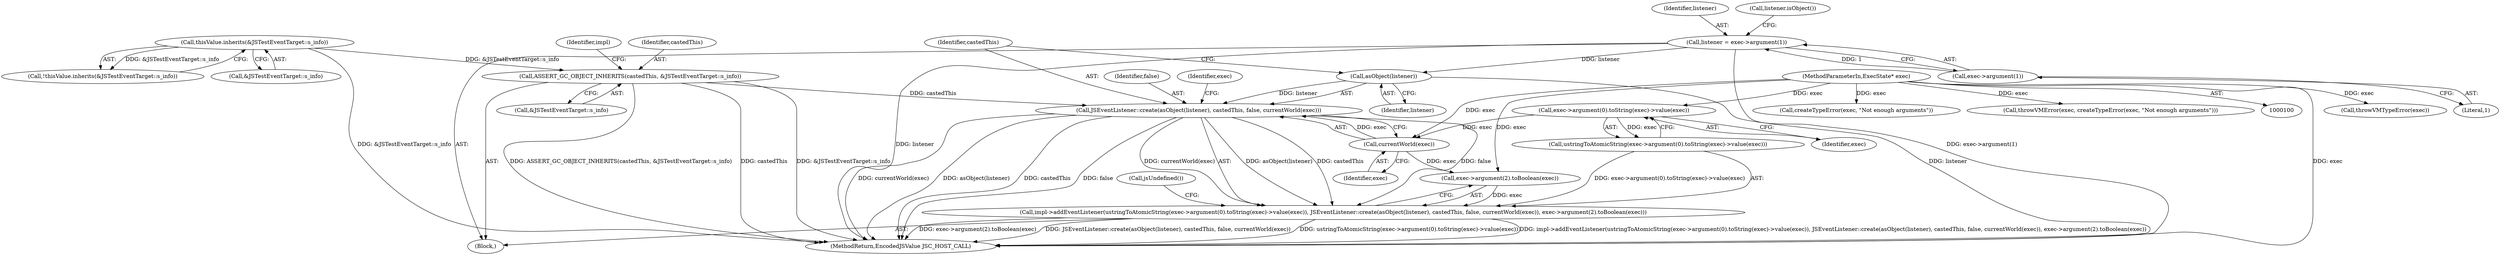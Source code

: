 digraph "0_Chrome_b944f670bb7a8a919daac497a4ea0536c954c201_12@API" {
"1000152" [label="(Call,JSEventListener::create(asObject(listener), castedThis, false, currentWorld(exec)))"];
"1000153" [label="(Call,asObject(listener))"];
"1000138" [label="(Call,listener = exec->argument(1))"];
"1000140" [label="(Call,exec->argument(1))"];
"1000117" [label="(Call,ASSERT_GC_OBJECT_INHERITS(castedThis, &JSTestEventTarget::s_info))"];
"1000109" [label="(Call,thisValue.inherits(&JSTestEventTarget::s_info))"];
"1000157" [label="(Call,currentWorld(exec))"];
"1000150" [label="(Call,exec->argument(0).toString(exec)->value(exec))"];
"1000101" [label="(MethodParameterIn,ExecState* exec)"];
"1000148" [label="(Call,impl->addEventListener(ustringToAtomicString(exec->argument(0).toString(exec)->value(exec)), JSEventListener::create(asObject(listener), castedThis, false, currentWorld(exec)), exec->argument(2).toBoolean(exec)))"];
"1000139" [label="(Identifier,listener)"];
"1000151" [label="(Identifier,exec)"];
"1000155" [label="(Identifier,castedThis)"];
"1000157" [label="(Call,currentWorld(exec))"];
"1000117" [label="(Call,ASSERT_GC_OBJECT_INHERITS(castedThis, &JSTestEventTarget::s_info))"];
"1000141" [label="(Literal,1)"];
"1000109" [label="(Call,thisValue.inherits(&JSTestEventTarget::s_info))"];
"1000140" [label="(Call,exec->argument(1))"];
"1000110" [label="(Call,&JSTestEventTarget::s_info)"];
"1000113" [label="(Call,throwVMTypeError(exec))"];
"1000156" [label="(Identifier,false)"];
"1000164" [label="(MethodReturn,EncodedJSValue JSC_HOST_CALL)"];
"1000119" [label="(Call,&JSTestEventTarget::s_info)"];
"1000118" [label="(Identifier,castedThis)"];
"1000101" [label="(MethodParameterIn,ExecState* exec)"];
"1000148" [label="(Call,impl->addEventListener(ustringToAtomicString(exec->argument(0).toString(exec)->value(exec)), JSEventListener::create(asObject(listener), castedThis, false, currentWorld(exec)), exec->argument(2).toBoolean(exec)))"];
"1000160" [label="(Identifier,exec)"];
"1000138" [label="(Call,listener = exec->argument(1))"];
"1000108" [label="(Call,!thisValue.inherits(&JSTestEventTarget::s_info))"];
"1000153" [label="(Call,asObject(listener))"];
"1000159" [label="(Call,exec->argument(2).toBoolean(exec))"];
"1000163" [label="(Call,jsUndefined())"];
"1000102" [label="(Block,)"];
"1000149" [label="(Call,ustringToAtomicString(exec->argument(0).toString(exec)->value(exec)))"];
"1000154" [label="(Identifier,listener)"];
"1000134" [label="(Call,createTypeError(exec, \"Not enough arguments\"))"];
"1000152" [label="(Call,JSEventListener::create(asObject(listener), castedThis, false, currentWorld(exec)))"];
"1000132" [label="(Call,throwVMError(exec, createTypeError(exec, \"Not enough arguments\")))"];
"1000150" [label="(Call,exec->argument(0).toString(exec)->value(exec))"];
"1000158" [label="(Identifier,exec)"];
"1000123" [label="(Identifier,impl)"];
"1000144" [label="(Call,listener.isObject())"];
"1000152" -> "1000148"  [label="AST: "];
"1000152" -> "1000157"  [label="CFG: "];
"1000153" -> "1000152"  [label="AST: "];
"1000155" -> "1000152"  [label="AST: "];
"1000156" -> "1000152"  [label="AST: "];
"1000157" -> "1000152"  [label="AST: "];
"1000160" -> "1000152"  [label="CFG: "];
"1000152" -> "1000164"  [label="DDG: currentWorld(exec)"];
"1000152" -> "1000164"  [label="DDG: asObject(listener)"];
"1000152" -> "1000164"  [label="DDG: castedThis"];
"1000152" -> "1000164"  [label="DDG: false"];
"1000152" -> "1000148"  [label="DDG: asObject(listener)"];
"1000152" -> "1000148"  [label="DDG: castedThis"];
"1000152" -> "1000148"  [label="DDG: false"];
"1000152" -> "1000148"  [label="DDG: currentWorld(exec)"];
"1000153" -> "1000152"  [label="DDG: listener"];
"1000117" -> "1000152"  [label="DDG: castedThis"];
"1000157" -> "1000152"  [label="DDG: exec"];
"1000153" -> "1000154"  [label="CFG: "];
"1000154" -> "1000153"  [label="AST: "];
"1000155" -> "1000153"  [label="CFG: "];
"1000153" -> "1000164"  [label="DDG: listener"];
"1000138" -> "1000153"  [label="DDG: listener"];
"1000138" -> "1000102"  [label="AST: "];
"1000138" -> "1000140"  [label="CFG: "];
"1000139" -> "1000138"  [label="AST: "];
"1000140" -> "1000138"  [label="AST: "];
"1000144" -> "1000138"  [label="CFG: "];
"1000138" -> "1000164"  [label="DDG: listener"];
"1000138" -> "1000164"  [label="DDG: exec->argument(1)"];
"1000140" -> "1000138"  [label="DDG: 1"];
"1000140" -> "1000141"  [label="CFG: "];
"1000141" -> "1000140"  [label="AST: "];
"1000117" -> "1000102"  [label="AST: "];
"1000117" -> "1000119"  [label="CFG: "];
"1000118" -> "1000117"  [label="AST: "];
"1000119" -> "1000117"  [label="AST: "];
"1000123" -> "1000117"  [label="CFG: "];
"1000117" -> "1000164"  [label="DDG: castedThis"];
"1000117" -> "1000164"  [label="DDG: &JSTestEventTarget::s_info"];
"1000117" -> "1000164"  [label="DDG: ASSERT_GC_OBJECT_INHERITS(castedThis, &JSTestEventTarget::s_info)"];
"1000109" -> "1000117"  [label="DDG: &JSTestEventTarget::s_info"];
"1000109" -> "1000108"  [label="AST: "];
"1000109" -> "1000110"  [label="CFG: "];
"1000110" -> "1000109"  [label="AST: "];
"1000108" -> "1000109"  [label="CFG: "];
"1000109" -> "1000164"  [label="DDG: &JSTestEventTarget::s_info"];
"1000109" -> "1000108"  [label="DDG: &JSTestEventTarget::s_info"];
"1000157" -> "1000158"  [label="CFG: "];
"1000158" -> "1000157"  [label="AST: "];
"1000150" -> "1000157"  [label="DDG: exec"];
"1000101" -> "1000157"  [label="DDG: exec"];
"1000157" -> "1000159"  [label="DDG: exec"];
"1000150" -> "1000149"  [label="AST: "];
"1000150" -> "1000151"  [label="CFG: "];
"1000151" -> "1000150"  [label="AST: "];
"1000149" -> "1000150"  [label="CFG: "];
"1000150" -> "1000149"  [label="DDG: exec"];
"1000101" -> "1000150"  [label="DDG: exec"];
"1000101" -> "1000100"  [label="AST: "];
"1000101" -> "1000164"  [label="DDG: exec"];
"1000101" -> "1000113"  [label="DDG: exec"];
"1000101" -> "1000132"  [label="DDG: exec"];
"1000101" -> "1000134"  [label="DDG: exec"];
"1000101" -> "1000159"  [label="DDG: exec"];
"1000148" -> "1000102"  [label="AST: "];
"1000148" -> "1000159"  [label="CFG: "];
"1000149" -> "1000148"  [label="AST: "];
"1000159" -> "1000148"  [label="AST: "];
"1000163" -> "1000148"  [label="CFG: "];
"1000148" -> "1000164"  [label="DDG: exec->argument(2).toBoolean(exec)"];
"1000148" -> "1000164"  [label="DDG: JSEventListener::create(asObject(listener), castedThis, false, currentWorld(exec))"];
"1000148" -> "1000164"  [label="DDG: ustringToAtomicString(exec->argument(0).toString(exec)->value(exec))"];
"1000148" -> "1000164"  [label="DDG: impl->addEventListener(ustringToAtomicString(exec->argument(0).toString(exec)->value(exec)), JSEventListener::create(asObject(listener), castedThis, false, currentWorld(exec)), exec->argument(2).toBoolean(exec))"];
"1000149" -> "1000148"  [label="DDG: exec->argument(0).toString(exec)->value(exec)"];
"1000159" -> "1000148"  [label="DDG: exec"];
}
